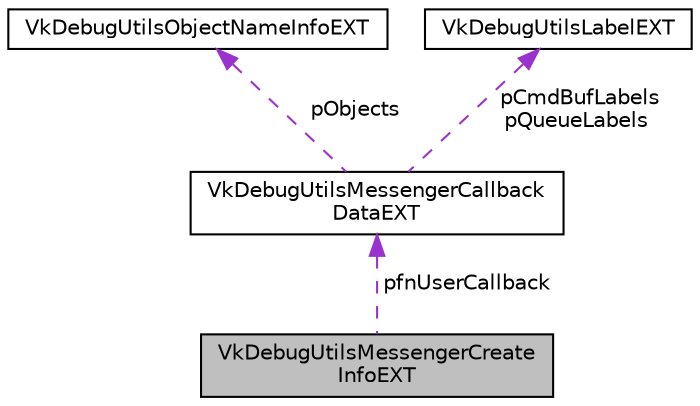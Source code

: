digraph "VkDebugUtilsMessengerCreateInfoEXT"
{
 // LATEX_PDF_SIZE
  edge [fontname="Helvetica",fontsize="10",labelfontname="Helvetica",labelfontsize="10"];
  node [fontname="Helvetica",fontsize="10",shape=record];
  Node1 [label="VkDebugUtilsMessengerCreate\lInfoEXT",height=0.2,width=0.4,color="black", fillcolor="grey75", style="filled", fontcolor="black",tooltip=" "];
  Node2 -> Node1 [dir="back",color="darkorchid3",fontsize="10",style="dashed",label=" pfnUserCallback" ,fontname="Helvetica"];
  Node2 [label="VkDebugUtilsMessengerCallback\lDataEXT",height=0.2,width=0.4,color="black", fillcolor="white", style="filled",URL="$d4/d24/structVkDebugUtilsMessengerCallbackDataEXT.html",tooltip=" "];
  Node3 -> Node2 [dir="back",color="darkorchid3",fontsize="10",style="dashed",label=" pObjects" ,fontname="Helvetica"];
  Node3 [label="VkDebugUtilsObjectNameInfoEXT",height=0.2,width=0.4,color="black", fillcolor="white", style="filled",URL="$d8/d65/structVkDebugUtilsObjectNameInfoEXT.html",tooltip=" "];
  Node4 -> Node2 [dir="back",color="darkorchid3",fontsize="10",style="dashed",label=" pCmdBufLabels\npQueueLabels" ,fontname="Helvetica"];
  Node4 [label="VkDebugUtilsLabelEXT",height=0.2,width=0.4,color="black", fillcolor="white", style="filled",URL="$d2/d72/structVkDebugUtilsLabelEXT.html",tooltip=" "];
}
